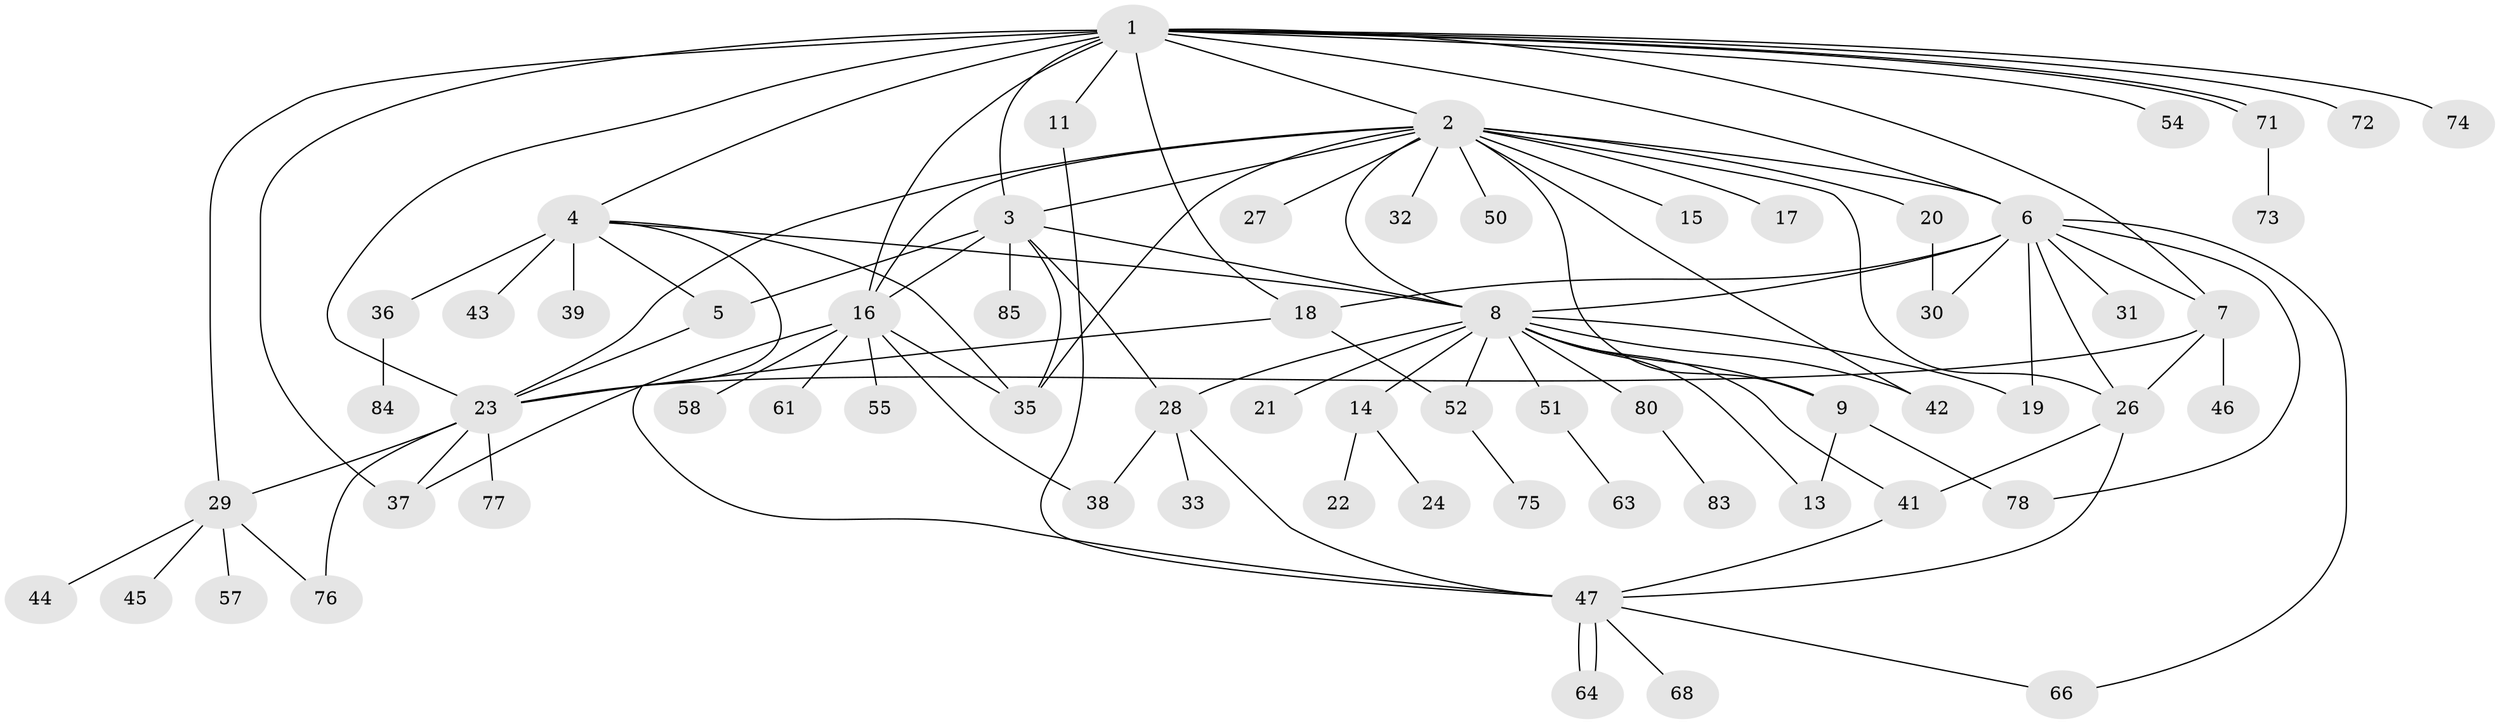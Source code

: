 // original degree distribution, {22: 0.011764705882352941, 16: 0.011764705882352941, 9: 0.023529411764705882, 3: 0.12941176470588237, 11: 0.011764705882352941, 4: 0.10588235294117647, 10: 0.023529411764705882, 2: 0.15294117647058825, 1: 0.4470588235294118, 6: 0.047058823529411764, 7: 0.011764705882352941, 8: 0.011764705882352941, 5: 0.011764705882352941}
// Generated by graph-tools (version 1.1) at 2025/11/02/27/25 16:11:15]
// undirected, 66 vertices, 105 edges
graph export_dot {
graph [start="1"]
  node [color=gray90,style=filled];
  1 [super="+59"];
  2 [super="+12"];
  3 [super="+79"];
  4 [super="+48"];
  5;
  6 [super="+67"];
  7 [super="+10"];
  8 [super="+34"];
  9 [super="+56"];
  11;
  13 [super="+81"];
  14 [super="+53"];
  15;
  16 [super="+25"];
  17;
  18 [super="+40"];
  19;
  20 [super="+49"];
  21;
  22;
  23 [super="+69"];
  24;
  26 [super="+82"];
  27;
  28 [super="+62"];
  29 [super="+60"];
  30;
  31;
  32;
  33;
  35;
  36;
  37;
  38;
  39;
  41;
  42;
  43;
  44;
  45;
  46;
  47 [super="+65"];
  50;
  51;
  52 [super="+70"];
  54;
  55;
  57;
  58;
  61;
  63;
  64;
  66;
  68;
  71;
  72;
  73;
  74;
  75;
  76;
  77;
  78;
  80;
  83;
  84;
  85;
  1 -- 2;
  1 -- 3;
  1 -- 4;
  1 -- 6;
  1 -- 7 [weight=2];
  1 -- 11;
  1 -- 16 [weight=2];
  1 -- 18 [weight=3];
  1 -- 23 [weight=2];
  1 -- 29;
  1 -- 37;
  1 -- 54;
  1 -- 71;
  1 -- 71;
  1 -- 72;
  1 -- 74;
  2 -- 3;
  2 -- 6;
  2 -- 9;
  2 -- 15;
  2 -- 17;
  2 -- 20;
  2 -- 26;
  2 -- 27;
  2 -- 32;
  2 -- 42;
  2 -- 50;
  2 -- 35;
  2 -- 16;
  2 -- 8;
  2 -- 23;
  3 -- 5;
  3 -- 8;
  3 -- 28;
  3 -- 35;
  3 -- 85;
  3 -- 16;
  4 -- 5;
  4 -- 8;
  4 -- 35;
  4 -- 36;
  4 -- 39;
  4 -- 43;
  4 -- 47;
  5 -- 23;
  6 -- 19;
  6 -- 26;
  6 -- 30;
  6 -- 31;
  6 -- 66;
  6 -- 78;
  6 -- 8;
  6 -- 18;
  6 -- 7;
  7 -- 26;
  7 -- 46;
  7 -- 23;
  8 -- 9;
  8 -- 13;
  8 -- 14;
  8 -- 21;
  8 -- 42;
  8 -- 51;
  8 -- 80;
  8 -- 19;
  8 -- 52;
  8 -- 41;
  8 -- 28;
  9 -- 13;
  9 -- 78;
  11 -- 47;
  14 -- 22;
  14 -- 24;
  16 -- 35;
  16 -- 58;
  16 -- 61;
  16 -- 37;
  16 -- 38;
  16 -- 55;
  18 -- 52;
  18 -- 23;
  20 -- 30;
  23 -- 37;
  23 -- 76;
  23 -- 77;
  23 -- 29;
  26 -- 41;
  26 -- 47;
  28 -- 33;
  28 -- 38;
  28 -- 47;
  29 -- 44;
  29 -- 45;
  29 -- 57;
  29 -- 76;
  36 -- 84;
  41 -- 47;
  47 -- 64;
  47 -- 64;
  47 -- 68;
  47 -- 66;
  51 -- 63;
  52 -- 75;
  71 -- 73;
  80 -- 83;
}
